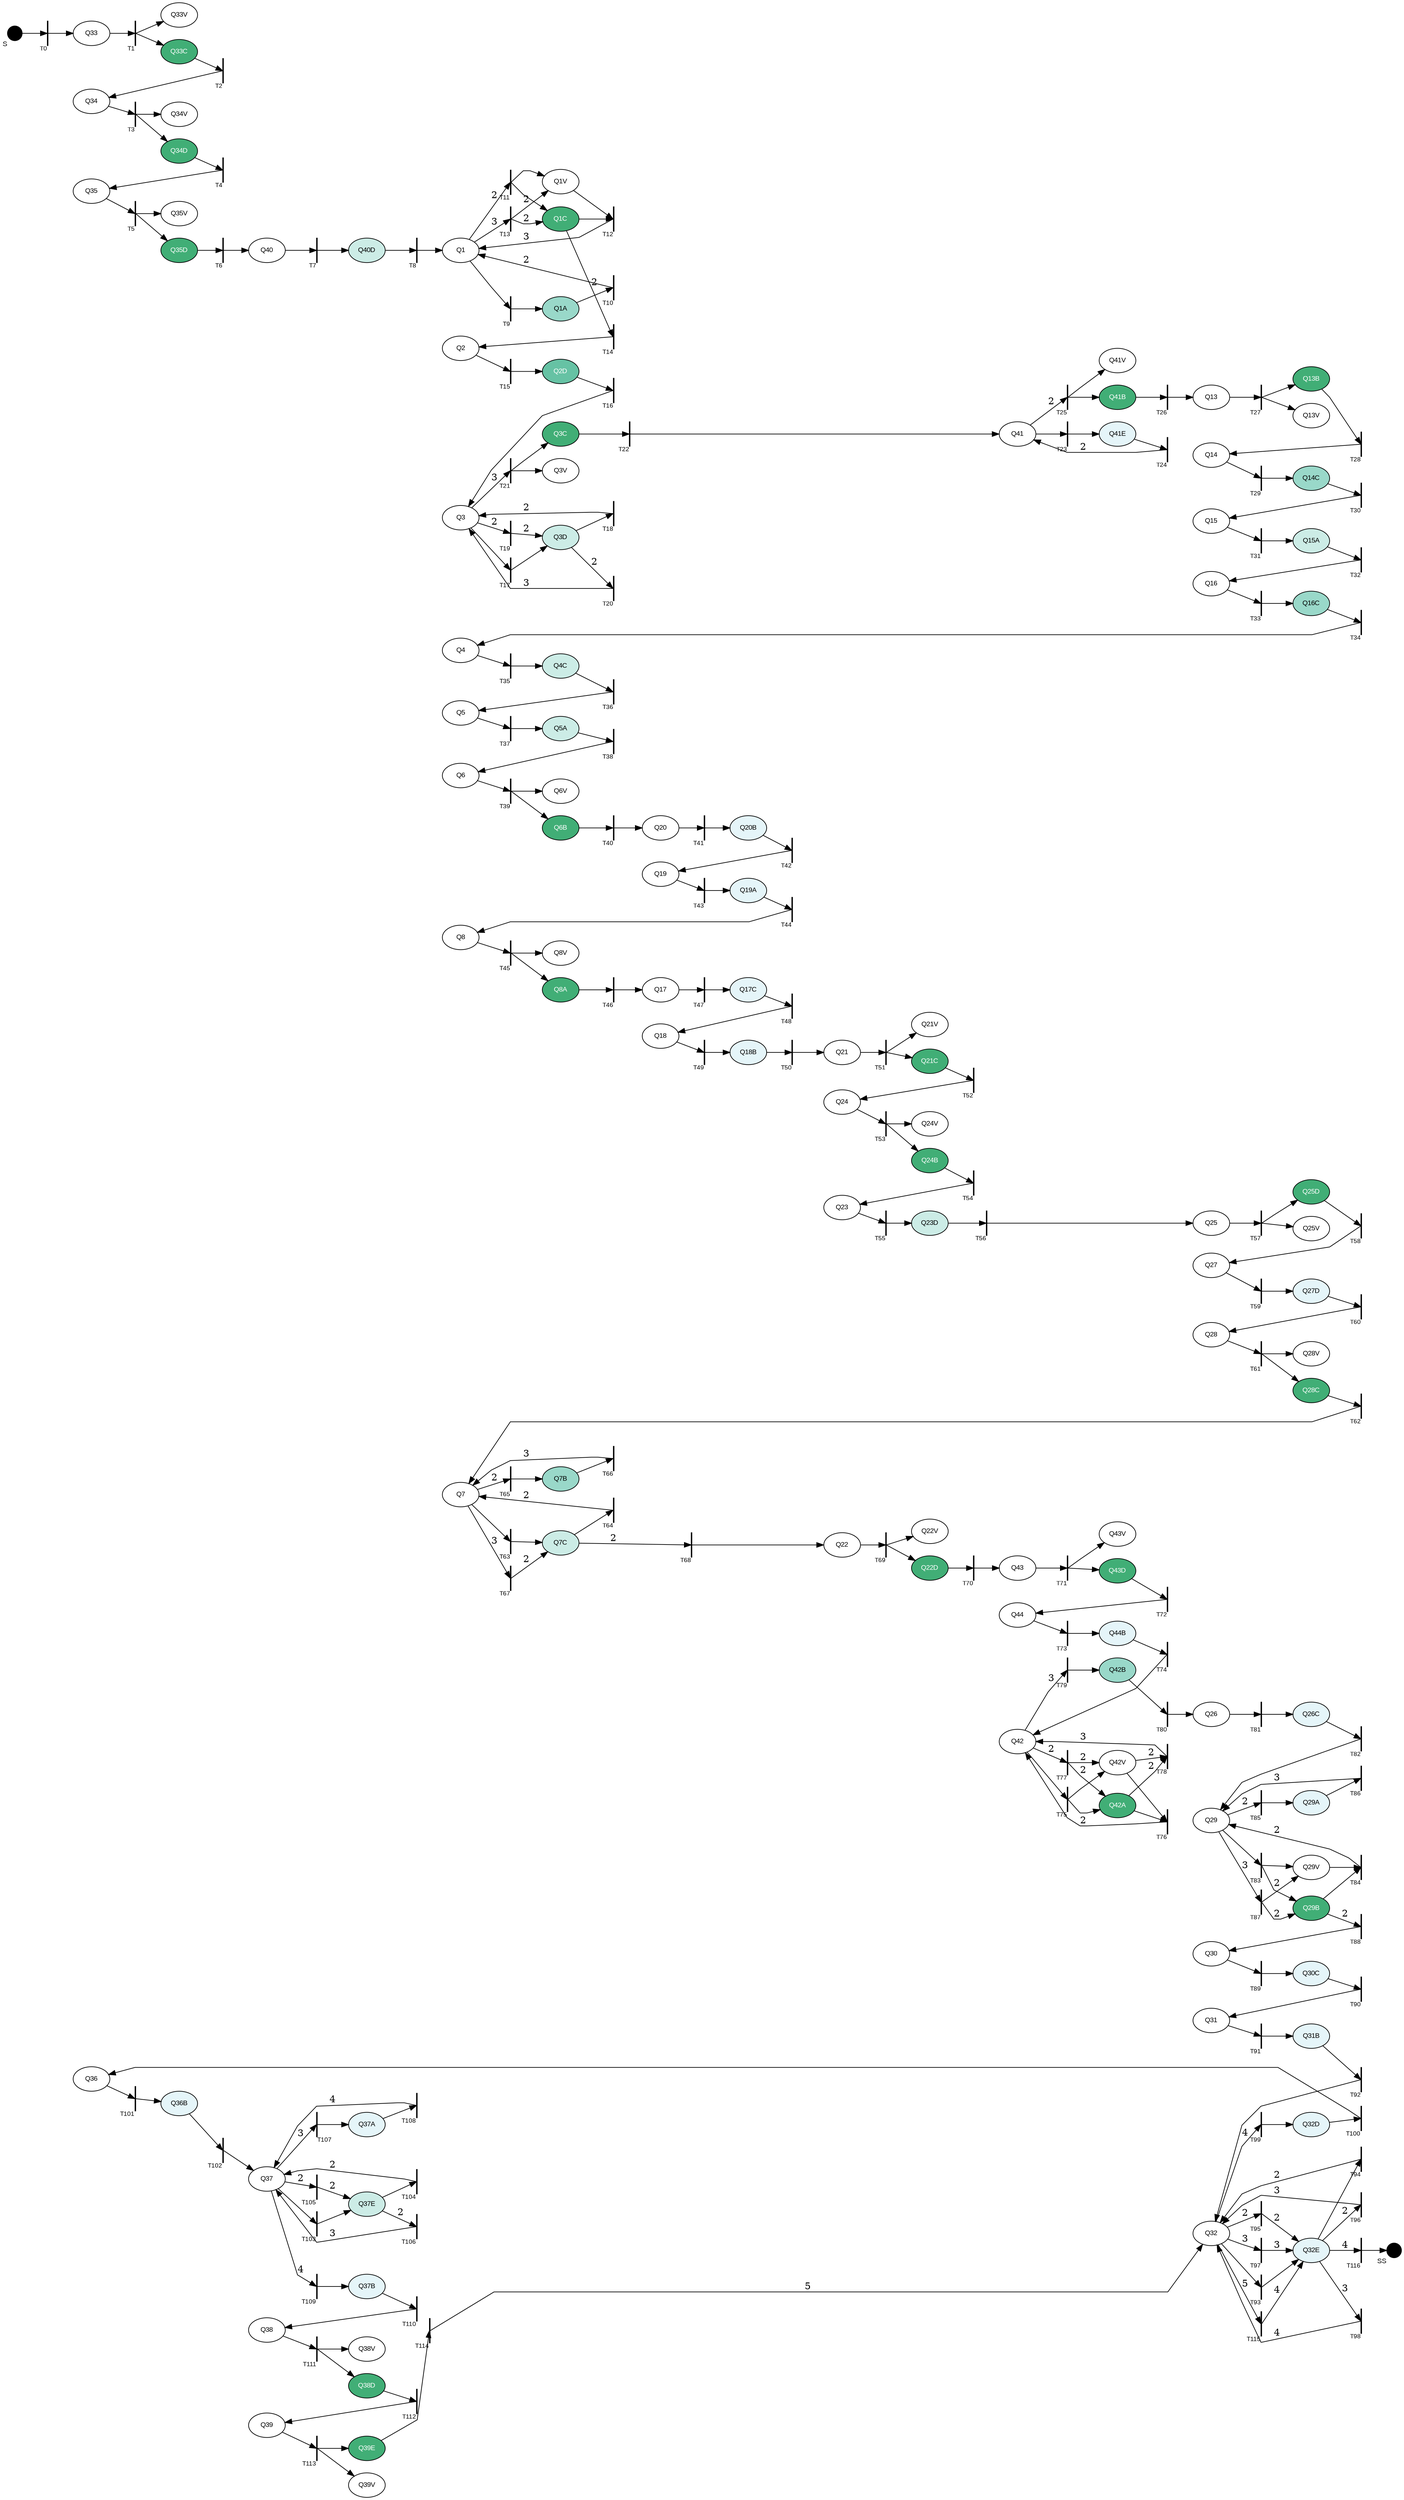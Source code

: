 digraph G { rankdir=LR; splines=polyline;
node[style=filled; fontsize=10; fontname=Arial; fontcolor=black; fillcolor=white; colorscheme=bugn9];
"S"[fillcolor=black; shape=point; width=0.3; xlabel="S";];"Q33"[colorscheme="reds5"; fillcolor=white; ]; "Q33C"[fillcolor=6; fontcolor=white;]; "Q34"[colorscheme="reds5"; fillcolor=white; ]; "Q34D"[fillcolor=6; fontcolor=white;]; "Q35"[colorscheme="reds5"; fillcolor=white; ]; "Q35D"[fillcolor=6; fontcolor=white;]; "Q40"[colorscheme="reds5"; fillcolor=white; ]; "Q40D"[fillcolor=3; ]; "Q1"[colorscheme="reds5"; fillcolor=white; fontcolor=black;]; "Q1A"[fillcolor=4; ]; "Q1C"[fillcolor=6; fontcolor=white;]; "Q2"[colorscheme="reds5"; fillcolor=white; ]; "Q2D"[fillcolor=5; fontcolor=white;]; "Q3"[colorscheme="reds5"; fillcolor=white; fontcolor=black;]; "Q3D"[fillcolor=3; ]; "Q3C"[fillcolor=6; fontcolor=white;]; "Q41"[colorscheme="reds5"; fillcolor=white; ]; "Q41E"[fillcolor=2; ]; "Q41B"[fillcolor=6; fontcolor=white;]; "Q13"[colorscheme="reds5"; fillcolor=white; ]; "Q13B"[fillcolor=6; fontcolor=white;]; "Q14"[colorscheme="reds5"; fillcolor=white; ]; "Q14C"[fillcolor=4; ]; "Q15"[colorscheme="reds5"; fillcolor=white; ]; "Q15A"[fillcolor=3; ]; "Q16"[colorscheme="reds5"; fillcolor=white; ]; "Q16C"[fillcolor=4; ]; "Q4"[colorscheme="reds5"; fillcolor=white; ]; "Q4C"[fillcolor=3; ]; "Q5"[colorscheme="reds5"; fillcolor=white; ]; "Q5A"[fillcolor=3; ]; "Q6"[colorscheme="reds5"; fillcolor=white; ]; "Q6B"[fillcolor=6; fontcolor=white;]; "Q20"[colorscheme="reds5"; fillcolor=white; ]; "Q20B"[fillcolor=2; ]; "Q19"[colorscheme="reds5"; fillcolor=white; ]; "Q19A"[fillcolor=2; ]; "Q8"[colorscheme="reds5"; fillcolor=white; ]; "Q8A"[fillcolor=6; fontcolor=white;]; "Q17"[colorscheme="reds5"; fillcolor=white; ]; "Q17C"[fillcolor=2; ]; "Q18"[colorscheme="reds5"; fillcolor=white; ]; "Q18B"[fillcolor=2; ]; "Q21"[colorscheme="reds5"; fillcolor=white; ]; "Q21C"[fillcolor=6; fontcolor=white;]; "Q24"[colorscheme="reds5"; fillcolor=white; ]; "Q24B"[fillcolor=6; fontcolor=white;]; "Q23"[colorscheme="reds5"; fillcolor=white; ]; "Q23D"[fillcolor=3; ]; "Q25"[colorscheme="reds5"; fillcolor=white; ]; "Q25D"[fillcolor=6; fontcolor=white;]; "Q27"[colorscheme="reds5"; fillcolor=white; ]; "Q27D"[fillcolor=2; ]; "Q28"[colorscheme="reds5"; fillcolor=white; ]; "Q28C"[fillcolor=6; fontcolor=white;]; "Q7"[colorscheme="reds5"; fillcolor=white; fontcolor=black;]; "Q7C"[fillcolor=3; ]; "Q7B"[fillcolor=4; ]; "Q22"[colorscheme="reds5"; fillcolor=white; ]; "Q22D"[fillcolor=6; fontcolor=white;]; "Q43"[colorscheme="reds5"; fillcolor=white; ]; "Q43D"[fillcolor=6; fontcolor=white;]; "Q44"[colorscheme="reds5"; fillcolor=white; ]; "Q44B"[fillcolor=2; ]; "Q42"[colorscheme="reds5"; fillcolor=white; fontcolor=black;]; "Q42A"[fillcolor=6; fontcolor=white;]; "Q42B"[fillcolor=4; ]; "Q26"[colorscheme="reds5"; fillcolor=white; ]; "Q26C"[fillcolor=2; ]; "Q29"[colorscheme="reds5"; fillcolor=white; fontcolor=black;]; "Q29B"[fillcolor=6; fontcolor=white;]; "Q29A"[fillcolor=2; ]; "Q30"[colorscheme="reds5"; fillcolor=white; ]; "Q30C"[fillcolor=2; ]; "Q31"[colorscheme="reds5"; fillcolor=white; ]; "Q31B"[fillcolor=2; ]; "Q32"[colorscheme="reds5"; fillcolor=white; fontcolor=black;]; "Q32E"[fillcolor=2; ]; "Q32D"[fillcolor=2; ]; "Q36"[colorscheme="reds5"; fillcolor=white; ]; "Q36B"[fillcolor=2; ]; "Q37"[colorscheme="reds5"; fillcolor=white; fontcolor=black;]; "Q37E"[fillcolor=3; ]; "Q37A"[fillcolor=2; ]; "Q37B"[fillcolor=2; ]; "Q38"[colorscheme="reds5"; fillcolor=white; ]; "Q38D"[fillcolor=6; fontcolor=white;]; "Q39"[colorscheme="reds5"; fillcolor=white; ]; "Q39E"[fillcolor=6; fontcolor=white;]; "SS"[fillcolor=black; shape=point; width=0.3; xlabel="SS";];"T0"[fillcolor=black; shape=box; label=""; width=0.01; fontsize=9; xlabel="T0"]; "T1"[fillcolor=black; shape=box; label=""; width=0.01; fontsize=9; xlabel="T1"]; "T2"[fillcolor=black; shape=box; label=""; width=0.01; fontsize=9; xlabel="T2"]; "T3"[fillcolor=black; shape=box; label=""; width=0.01; fontsize=9; xlabel="T3"]; "T4"[fillcolor=black; shape=box; label=""; width=0.01; fontsize=9; xlabel="T4"]; "T5"[fillcolor=black; shape=box; label=""; width=0.01; fontsize=9; xlabel="T5"]; "T6"[fillcolor=black; shape=box; label=""; width=0.01; fontsize=9; xlabel="T6"]; "T7"[fillcolor=black; shape=box; label=""; width=0.01; fontsize=9; xlabel="T7"]; "T8"[fillcolor=black; shape=box; label=""; width=0.01; fontsize=9; xlabel="T8"]; "T9"[fillcolor=black; shape=box; label=""; width=0.01; fontsize=9; xlabel="T9"]; "T10"[fillcolor=black; shape=box; label=""; width=0.01; fontsize=9; xlabel="T10"]; "T11"[fillcolor=black; shape=box; label=""; width=0.01; fontsize=9; xlabel="T11"]; "T12"[fillcolor=black; shape=box; label=""; width=0.01; fontsize=9; xlabel="T12"]; "T13"[fillcolor=black; shape=box; label=""; width=0.01; fontsize=9; xlabel="T13"]; "T14"[fillcolor=black; shape=box; label=""; width=0.01; fontsize=9; xlabel="T14"]; "T15"[fillcolor=black; shape=box; label=""; width=0.01; fontsize=9; xlabel="T15"]; "T16"[fillcolor=black; shape=box; label=""; width=0.01; fontsize=9; xlabel="T16"]; "T17"[fillcolor=black; shape=box; label=""; width=0.01; fontsize=9; xlabel="T17"]; "T18"[fillcolor=black; shape=box; label=""; width=0.01; fontsize=9; xlabel="T18"]; "T19"[fillcolor=black; shape=box; label=""; width=0.01; fontsize=9; xlabel="T19"]; "T20"[fillcolor=black; shape=box; label=""; width=0.01; fontsize=9; xlabel="T20"]; "T21"[fillcolor=black; shape=box; label=""; width=0.01; fontsize=9; xlabel="T21"]; "T22"[fillcolor=black; shape=box; label=""; width=0.01; fontsize=9; xlabel="T22"]; "T23"[fillcolor=black; shape=box; label=""; width=0.01; fontsize=9; xlabel="T23"]; "T24"[fillcolor=black; shape=box; label=""; width=0.01; fontsize=9; xlabel="T24"]; "T25"[fillcolor=black; shape=box; label=""; width=0.01; fontsize=9; xlabel="T25"]; "T26"[fillcolor=black; shape=box; label=""; width=0.01; fontsize=9; xlabel="T26"]; "T27"[fillcolor=black; shape=box; label=""; width=0.01; fontsize=9; xlabel="T27"]; "T28"[fillcolor=black; shape=box; label=""; width=0.01; fontsize=9; xlabel="T28"]; "T29"[fillcolor=black; shape=box; label=""; width=0.01; fontsize=9; xlabel="T29"]; "T30"[fillcolor=black; shape=box; label=""; width=0.01; fontsize=9; xlabel="T30"]; "T31"[fillcolor=black; shape=box; label=""; width=0.01; fontsize=9; xlabel="T31"]; "T32"[fillcolor=black; shape=box; label=""; width=0.01; fontsize=9; xlabel="T32"]; "T33"[fillcolor=black; shape=box; label=""; width=0.01; fontsize=9; xlabel="T33"]; "T34"[fillcolor=black; shape=box; label=""; width=0.01; fontsize=9; xlabel="T34"]; "T35"[fillcolor=black; shape=box; label=""; width=0.01; fontsize=9; xlabel="T35"]; "T36"[fillcolor=black; shape=box; label=""; width=0.01; fontsize=9; xlabel="T36"]; "T37"[fillcolor=black; shape=box; label=""; width=0.01; fontsize=9; xlabel="T37"]; "T38"[fillcolor=black; shape=box; label=""; width=0.01; fontsize=9; xlabel="T38"]; "T39"[fillcolor=black; shape=box; label=""; width=0.01; fontsize=9; xlabel="T39"]; "T40"[fillcolor=black; shape=box; label=""; width=0.01; fontsize=9; xlabel="T40"]; "T41"[fillcolor=black; shape=box; label=""; width=0.01; fontsize=9; xlabel="T41"]; "T42"[fillcolor=black; shape=box; label=""; width=0.01; fontsize=9; xlabel="T42"]; "T43"[fillcolor=black; shape=box; label=""; width=0.01; fontsize=9; xlabel="T43"]; "T44"[fillcolor=black; shape=box; label=""; width=0.01; fontsize=9; xlabel="T44"]; "T45"[fillcolor=black; shape=box; label=""; width=0.01; fontsize=9; xlabel="T45"]; "T46"[fillcolor=black; shape=box; label=""; width=0.01; fontsize=9; xlabel="T46"]; "T47"[fillcolor=black; shape=box; label=""; width=0.01; fontsize=9; xlabel="T47"]; "T48"[fillcolor=black; shape=box; label=""; width=0.01; fontsize=9; xlabel="T48"]; "T49"[fillcolor=black; shape=box; label=""; width=0.01; fontsize=9; xlabel="T49"]; "T50"[fillcolor=black; shape=box; label=""; width=0.01; fontsize=9; xlabel="T50"]; "T51"[fillcolor=black; shape=box; label=""; width=0.01; fontsize=9; xlabel="T51"]; "T52"[fillcolor=black; shape=box; label=""; width=0.01; fontsize=9; xlabel="T52"]; "T53"[fillcolor=black; shape=box; label=""; width=0.01; fontsize=9; xlabel="T53"]; "T54"[fillcolor=black; shape=box; label=""; width=0.01; fontsize=9; xlabel="T54"]; "T55"[fillcolor=black; shape=box; label=""; width=0.01; fontsize=9; xlabel="T55"]; "T56"[fillcolor=black; shape=box; label=""; width=0.01; fontsize=9; xlabel="T56"]; "T57"[fillcolor=black; shape=box; label=""; width=0.01; fontsize=9; xlabel="T57"]; "T58"[fillcolor=black; shape=box; label=""; width=0.01; fontsize=9; xlabel="T58"]; "T59"[fillcolor=black; shape=box; label=""; width=0.01; fontsize=9; xlabel="T59"]; "T60"[fillcolor=black; shape=box; label=""; width=0.01; fontsize=9; xlabel="T60"]; "T61"[fillcolor=black; shape=box; label=""; width=0.01; fontsize=9; xlabel="T61"]; "T62"[fillcolor=black; shape=box; label=""; width=0.01; fontsize=9; xlabel="T62"]; "T63"[fillcolor=black; shape=box; label=""; width=0.01; fontsize=9; xlabel="T63"]; "T64"[fillcolor=black; shape=box; label=""; width=0.01; fontsize=9; xlabel="T64"]; "T65"[fillcolor=black; shape=box; label=""; width=0.01; fontsize=9; xlabel="T65"]; "T66"[fillcolor=black; shape=box; label=""; width=0.01; fontsize=9; xlabel="T66"]; "T67"[fillcolor=black; shape=box; label=""; width=0.01; fontsize=9; xlabel="T67"]; "T68"[fillcolor=black; shape=box; label=""; width=0.01; fontsize=9; xlabel="T68"]; "T69"[fillcolor=black; shape=box; label=""; width=0.01; fontsize=9; xlabel="T69"]; "T70"[fillcolor=black; shape=box; label=""; width=0.01; fontsize=9; xlabel="T70"]; "T71"[fillcolor=black; shape=box; label=""; width=0.01; fontsize=9; xlabel="T71"]; "T72"[fillcolor=black; shape=box; label=""; width=0.01; fontsize=9; xlabel="T72"]; "T73"[fillcolor=black; shape=box; label=""; width=0.01; fontsize=9; xlabel="T73"]; "T74"[fillcolor=black; shape=box; label=""; width=0.01; fontsize=9; xlabel="T74"]; "T75"[fillcolor=black; shape=box; label=""; width=0.01; fontsize=9; xlabel="T75"]; "T76"[fillcolor=black; shape=box; label=""; width=0.01; fontsize=9; xlabel="T76"]; "T77"[fillcolor=black; shape=box; label=""; width=0.01; fontsize=9; xlabel="T77"]; "T78"[fillcolor=black; shape=box; label=""; width=0.01; fontsize=9; xlabel="T78"]; "T79"[fillcolor=black; shape=box; label=""; width=0.01; fontsize=9; xlabel="T79"]; "T80"[fillcolor=black; shape=box; label=""; width=0.01; fontsize=9; xlabel="T80"]; "T81"[fillcolor=black; shape=box; label=""; width=0.01; fontsize=9; xlabel="T81"]; "T82"[fillcolor=black; shape=box; label=""; width=0.01; fontsize=9; xlabel="T82"]; "T83"[fillcolor=black; shape=box; label=""; width=0.01; fontsize=9; xlabel="T83"]; "T84"[fillcolor=black; shape=box; label=""; width=0.01; fontsize=9; xlabel="T84"]; "T85"[fillcolor=black; shape=box; label=""; width=0.01; fontsize=9; xlabel="T85"]; "T86"[fillcolor=black; shape=box; label=""; width=0.01; fontsize=9; xlabel="T86"]; "T87"[fillcolor=black; shape=box; label=""; width=0.01; fontsize=9; xlabel="T87"]; "T88"[fillcolor=black; shape=box; label=""; width=0.01; fontsize=9; xlabel="T88"]; "T89"[fillcolor=black; shape=box; label=""; width=0.01; fontsize=9; xlabel="T89"]; "T90"[fillcolor=black; shape=box; label=""; width=0.01; fontsize=9; xlabel="T90"]; "T91"[fillcolor=black; shape=box; label=""; width=0.01; fontsize=9; xlabel="T91"]; "T92"[fillcolor=black; shape=box; label=""; width=0.01; fontsize=9; xlabel="T92"]; "T93"[fillcolor=black; shape=box; label=""; width=0.01; fontsize=9; xlabel="T93"]; "T94"[fillcolor=black; shape=box; label=""; width=0.01; fontsize=9; xlabel="T94"]; "T95"[fillcolor=black; shape=box; label=""; width=0.01; fontsize=9; xlabel="T95"]; "T96"[fillcolor=black; shape=box; label=""; width=0.01; fontsize=9; xlabel="T96"]; "T97"[fillcolor=black; shape=box; label=""; width=0.01; fontsize=9; xlabel="T97"]; "T98"[fillcolor=black; shape=box; label=""; width=0.01; fontsize=9; xlabel="T98"]; "T99"[fillcolor=black; shape=box; label=""; width=0.01; fontsize=9; xlabel="T99"]; "T100"[fillcolor=black; shape=box; label=""; width=0.01; fontsize=9; xlabel="T100"]; "T101"[fillcolor=black; shape=box; label=""; width=0.01; fontsize=9; xlabel="T101"]; "T102"[fillcolor=black; shape=box; label=""; width=0.01; fontsize=9; xlabel="T102"]; "T103"[fillcolor=black; shape=box; label=""; width=0.01; fontsize=9; xlabel="T103"]; "T104"[fillcolor=black; shape=box; label=""; width=0.01; fontsize=9; xlabel="T104"]; "T105"[fillcolor=black; shape=box; label=""; width=0.01; fontsize=9; xlabel="T105"]; "T106"[fillcolor=black; shape=box; label=""; width=0.01; fontsize=9; xlabel="T106"]; "T107"[fillcolor=black; shape=box; label=""; width=0.01; fontsize=9; xlabel="T107"]; "T108"[fillcolor=black; shape=box; label=""; width=0.01; fontsize=9; xlabel="T108"]; "T109"[fillcolor=black; shape=box; label=""; width=0.01; fontsize=9; xlabel="T109"]; "T110"[fillcolor=black; shape=box; label=""; width=0.01; fontsize=9; xlabel="T110"]; "T111"[fillcolor=black; shape=box; label=""; width=0.01; fontsize=9; xlabel="T111"]; "T112"[fillcolor=black; shape=box; label=""; width=0.01; fontsize=9; xlabel="T112"]; "T113"[fillcolor=black; shape=box; label=""; width=0.01; fontsize=9; xlabel="T113"]; "T114"[fillcolor=black; shape=box; label=""; width=0.01; fontsize=9; xlabel="T114"]; "T115"[fillcolor=black; shape=box; label=""; width=0.01; fontsize=9; xlabel="T115"]; "T116"[fillcolor=black; shape=box; label=""; width=0.01; fontsize=9; xlabel="T116"]; {rank=same; "Q33"; "Q34"; "Q35"; "Q36"; }{rank=same; "Q40"; "Q37"; "Q38"; "Q39"; }{rank=same; "Q1"; "Q2"; "Q3"; "Q4"; "Q5"; "Q6"; "Q8"; "Q7"; }{rank=same; "Q41"; "Q43"; "Q44"; "Q42"; }{rank=same; "Q13"; "Q14"; "Q15"; "Q16"; }{rank=same; "Q20"; "Q19"; "Q17"; "Q18"; }{rank=same; "Q21"; "Q24"; "Q23"; "Q22"; }{rank=same; "Q25"; "Q27"; "Q28"; "Q26"; "Q29"; "Q30"; "Q31"; "Q32"; }"S"->"T0" "T0"->"Q33" "Q33"->"T1" "T1"->"Q33C" "T1"->"Q33V" "Q33C"->"T2" "T2"->"Q34" "Q34"->"T3" "T3"->"Q34D" "T3"->"Q34V" "Q34D"->"T4" "T4"->"Q35" "Q35"->"T5" "T5"->"Q35D" "T5"->"Q35V" "Q35D"->"T6" "T6"->"Q40" "Q40"->"T7" "T7"->"Q40D" "Q40D"->"T8" "T8"->"Q1" "Q1"->"T9" "T9"->"Q1A" "Q1A"->"T10" "T10"->"Q1"[label="2";]; "Q1"->"T11"[label="2";]; "T11"->"Q1C" "T11"->"Q1V" "Q1C"->"T12" "Q1V"->"T12" "T12"->"Q1"[label="3";]; "Q1"->"T13"[label="3";]; "T13"->"Q1C"[label="2";]; "T13"->"Q1V"[label="2";]; "Q1C"->"T14"[label="2";]; "T14"->"Q2" "Q2"->"T15" "T15"->"Q2D" "Q2D"->"T16" "T16"->"Q3" "Q3"->"T17" "T17"->"Q3D" "Q3D"->"T18" "T18"->"Q3"[label="2";]; "Q3"->"T19"[label="2";]; "T19"->"Q3D"[label="2";]; "Q3D"->"T20"[label="2";]; "T20"->"Q3"[label="3";]; "Q3"->"T21"[label="3";]; "T21"->"Q3C" "T21"->"Q3V" "Q3C"->"T22" "T22"->"Q41" "Q41"->"T23" "T23"->"Q41E" "Q41E"->"T24" "T24"->"Q41"[label="2";]; "Q41"->"T25"[label="2";]; "T25"->"Q41B" "T25"->"Q41V" "Q41B"->"T26" "T26"->"Q13" "Q13"->"T27" "T27"->"Q13B" "T27"->"Q13V" "Q13B"->"T28" "T28"->"Q14" "Q14"->"T29" "T29"->"Q14C" "Q14C"->"T30" "T30"->"Q15" "Q15"->"T31" "T31"->"Q15A" "Q15A"->"T32" "T32"->"Q16" "Q16"->"T33" "T33"->"Q16C" "Q16C"->"T34" "T34"->"Q4" "Q4"->"T35" "T35"->"Q4C" "Q4C"->"T36" "T36"->"Q5" "Q5"->"T37" "T37"->"Q5A" "Q5A"->"T38" "T38"->"Q6" "Q6"->"T39" "T39"->"Q6B" "T39"->"Q6V" "Q6B"->"T40" "T40"->"Q20" "Q20"->"T41" "T41"->"Q20B" "Q20B"->"T42" "T42"->"Q19" "Q19"->"T43" "T43"->"Q19A" "Q19A"->"T44" "T44"->"Q8" "Q8"->"T45" "T45"->"Q8A" "T45"->"Q8V" "Q8A"->"T46" "T46"->"Q17" "Q17"->"T47" "T47"->"Q17C" "Q17C"->"T48" "T48"->"Q18" "Q18"->"T49" "T49"->"Q18B" "Q18B"->"T50" "T50"->"Q21" "Q21"->"T51" "T51"->"Q21C" "T51"->"Q21V" "Q21C"->"T52" "T52"->"Q24" "Q24"->"T53" "T53"->"Q24B" "T53"->"Q24V" "Q24B"->"T54" "T54"->"Q23" "Q23"->"T55" "T55"->"Q23D" "Q23D"->"T56" "T56"->"Q25" "Q25"->"T57" "T57"->"Q25D" "T57"->"Q25V" "Q25D"->"T58" "T58"->"Q27" "Q27"->"T59" "T59"->"Q27D" "Q27D"->"T60" "T60"->"Q28" "Q28"->"T61" "T61"->"Q28C" "T61"->"Q28V" "Q28C"->"T62" "T62"->"Q7" "Q7"->"T63" "T63"->"Q7C" "Q7C"->"T64" "T64"->"Q7"[label="2";]; "Q7"->"T65"[label="2";]; "T65"->"Q7B" "Q7B"->"T66" "T66"->"Q7"[label="3";]; "Q7"->"T67"[label="3";]; "T67"->"Q7C"[label="2";]; "Q7C"->"T68"[label="2";]; "T68"->"Q22" "Q22"->"T69" "T69"->"Q22D" "T69"->"Q22V" "Q22D"->"T70" "T70"->"Q43" "Q43"->"T71" "T71"->"Q43D" "T71"->"Q43V" "Q43D"->"T72" "T72"->"Q44" "Q44"->"T73" "T73"->"Q44B" "Q44B"->"T74" "T74"->"Q42" "Q42"->"T75" "T75"->"Q42A" "T75"->"Q42V" "Q42A"->"T76" "Q42V"->"T76" "T76"->"Q42"[label="2";]; "Q42"->"T77"[label="2";]; "T77"->"Q42A"[label="2";]; "T77"->"Q42V"[label="2";]; "Q42A"->"T78"[label="2";]; "Q42V"->"T78"[label="2";]; "T78"->"Q42"[label="3";]; "Q42"->"T79"[label="3";]; "T79"->"Q42B" "Q42B"->"T80" "T80"->"Q26" "Q26"->"T81" "T81"->"Q26C" "Q26C"->"T82" "T82"->"Q29" "Q29"->"T83" "T83"->"Q29B" "T83"->"Q29V" "Q29B"->"T84" "Q29V"->"T84" "T84"->"Q29"[label="2";]; "Q29"->"T85"[label="2";]; "T85"->"Q29A" "Q29A"->"T86" "T86"->"Q29"[label="3";]; "Q29"->"T87"[label="3";]; "T87"->"Q29B"[label="2";]; "T87"->"Q29V"[label="2";]; "Q29B"->"T88"[label="2";]; "T88"->"Q30" "Q30"->"T89" "T89"->"Q30C" "Q30C"->"T90" "T90"->"Q31" "Q31"->"T91" "T91"->"Q31B" "Q31B"->"T92" "T92"->"Q32" "Q32"->"T93" "T93"->"Q32E" "Q32E"->"T94" "T94"->"Q32"[label="2";]; "Q32"->"T95"[label="2";]; "T95"->"Q32E"[label="2";]; "Q32E"->"T96"[label="2";]; "T96"->"Q32"[label="3";]; "Q32"->"T97"[label="3";]; "T97"->"Q32E"[label="3";]; "Q32E"->"T98"[label="3";]; "T98"->"Q32"[label="4";]; "Q32"->"T99"[label="4";]; "T99"->"Q32D" "Q32D"->"T100" "T100"->"Q36" "Q36"->"T101" "T101"->"Q36B" "Q36B"->"T102" "T102"->"Q37" "Q37"->"T103" "T103"->"Q37E" "Q37E"->"T104" "T104"->"Q37"[label="2";]; "Q37"->"T105"[label="2";]; "T105"->"Q37E"[label="2";]; "Q37E"->"T106"[label="2";]; "T106"->"Q37"[label="3";]; "Q37"->"T107"[label="3";]; "T107"->"Q37A" "Q37A"->"T108" "T108"->"Q37"[label="4";]; "Q37"->"T109"[label="4";]; "T109"->"Q37B" "Q37B"->"T110" "T110"->"Q38" "Q38"->"T111" "T111"->"Q38D" "T111"->"Q38V" "Q38D"->"T112" "T112"->"Q39" "Q39"->"T113" "T113"->"Q39E" "T113"->"Q39V" "Q39E"->"T114" "T114"->"Q32"[label="5";]; "Q32"->"T115"[label="5";]; "T115"->"Q32E"[label="4";]; "Q32E"->"T116"[label="4";]; "T116"->"SS" }